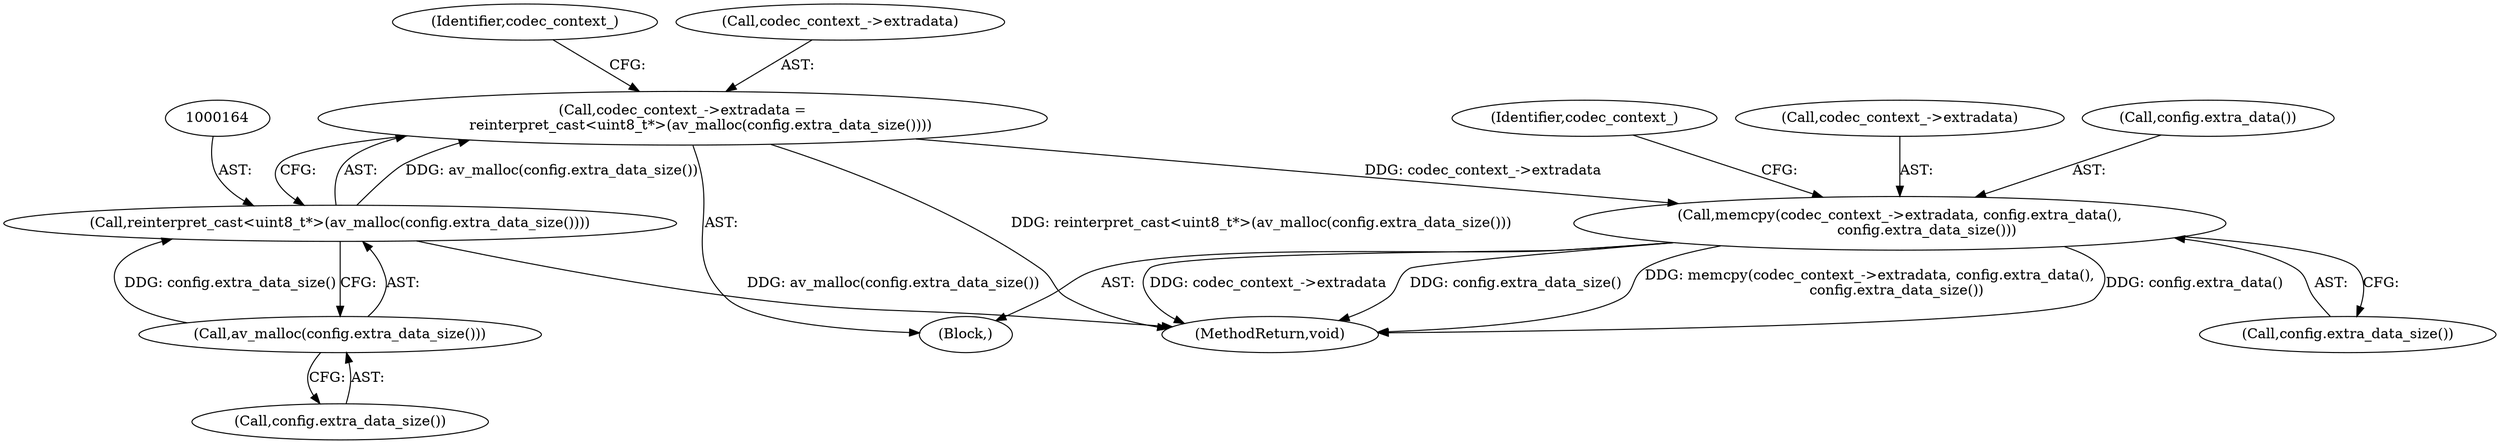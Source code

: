 digraph "0_Chrome_d304b5ec1b16766ea2cb552a27dc14df848d6a0e@API" {
"1000167" [label="(Call,memcpy(codec_context_->extradata, config.extra_data(),\n            config.extra_data_size()))"];
"1000159" [label="(Call,codec_context_->extradata =\n        reinterpret_cast<uint8_t*>(av_malloc(config.extra_data_size())))"];
"1000163" [label="(Call,reinterpret_cast<uint8_t*>(av_malloc(config.extra_data_size())))"];
"1000165" [label="(Call,av_malloc(config.extra_data_size()))"];
"1000334" [label="(MethodReturn,void)"];
"1000172" [label="(Call,config.extra_data_size())"];
"1000159" [label="(Call,codec_context_->extradata =\n        reinterpret_cast<uint8_t*>(av_malloc(config.extra_data_size())))"];
"1000175" [label="(Identifier,codec_context_)"];
"1000168" [label="(Call,codec_context_->extradata)"];
"1000166" [label="(Call,config.extra_data_size())"];
"1000167" [label="(Call,memcpy(codec_context_->extradata, config.extra_data(),\n            config.extra_data_size()))"];
"1000163" [label="(Call,reinterpret_cast<uint8_t*>(av_malloc(config.extra_data_size())))"];
"1000165" [label="(Call,av_malloc(config.extra_data_size()))"];
"1000153" [label="(Block,)"];
"1000171" [label="(Call,config.extra_data())"];
"1000169" [label="(Identifier,codec_context_)"];
"1000160" [label="(Call,codec_context_->extradata)"];
"1000167" -> "1000153"  [label="AST: "];
"1000167" -> "1000172"  [label="CFG: "];
"1000168" -> "1000167"  [label="AST: "];
"1000171" -> "1000167"  [label="AST: "];
"1000172" -> "1000167"  [label="AST: "];
"1000175" -> "1000167"  [label="CFG: "];
"1000167" -> "1000334"  [label="DDG: codec_context_->extradata"];
"1000167" -> "1000334"  [label="DDG: config.extra_data_size()"];
"1000167" -> "1000334"  [label="DDG: memcpy(codec_context_->extradata, config.extra_data(),\n            config.extra_data_size())"];
"1000167" -> "1000334"  [label="DDG: config.extra_data()"];
"1000159" -> "1000167"  [label="DDG: codec_context_->extradata"];
"1000159" -> "1000153"  [label="AST: "];
"1000159" -> "1000163"  [label="CFG: "];
"1000160" -> "1000159"  [label="AST: "];
"1000163" -> "1000159"  [label="AST: "];
"1000169" -> "1000159"  [label="CFG: "];
"1000159" -> "1000334"  [label="DDG: reinterpret_cast<uint8_t*>(av_malloc(config.extra_data_size()))"];
"1000163" -> "1000159"  [label="DDG: av_malloc(config.extra_data_size())"];
"1000163" -> "1000165"  [label="CFG: "];
"1000164" -> "1000163"  [label="AST: "];
"1000165" -> "1000163"  [label="AST: "];
"1000163" -> "1000334"  [label="DDG: av_malloc(config.extra_data_size())"];
"1000165" -> "1000163"  [label="DDG: config.extra_data_size()"];
"1000165" -> "1000166"  [label="CFG: "];
"1000166" -> "1000165"  [label="AST: "];
}

